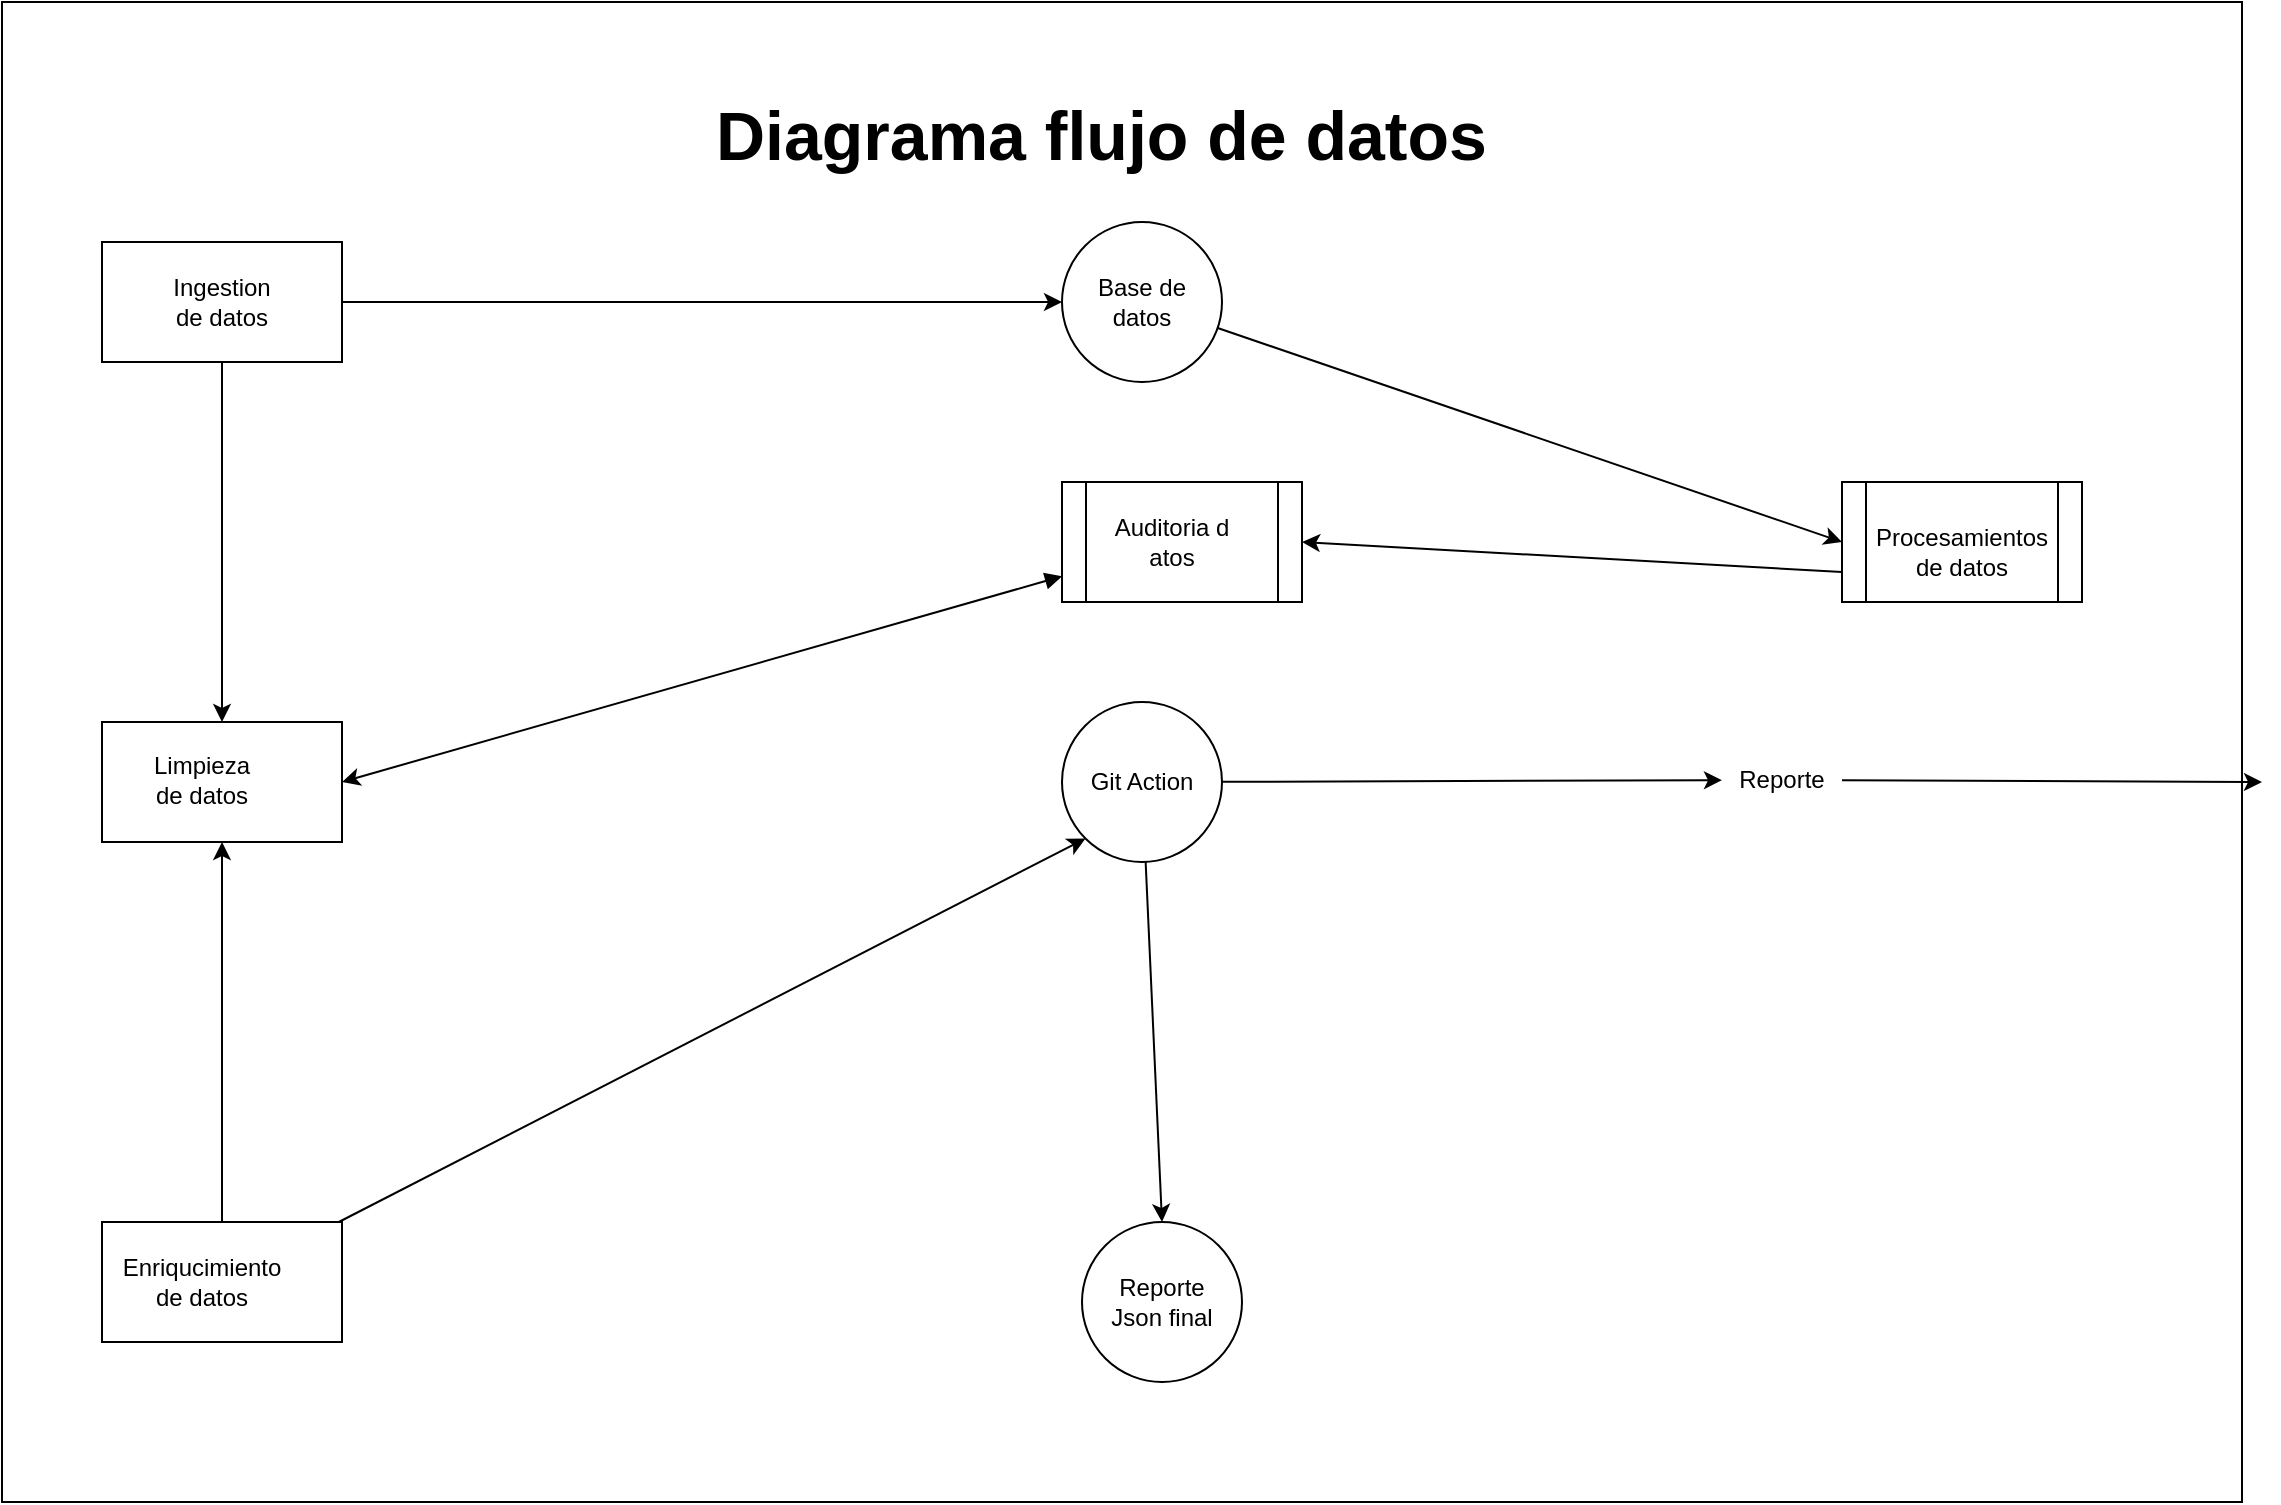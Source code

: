 <mxfile>
    <diagram id="WWCG04rwEoTC-hVKNPG3" name="Página-1">
        <mxGraphModel dx="1453" dy="708" grid="1" gridSize="10" guides="1" tooltips="1" connect="1" arrows="1" fold="1" page="1" pageScale="1" pageWidth="1169" pageHeight="827" math="0" shadow="0">
            <root>
                <mxCell id="0"/>
                <mxCell id="1" parent="0"/>
                <mxCell id="30" value="" style="rounded=0;whiteSpace=wrap;html=1;" vertex="1" parent="1">
                    <mxGeometry x="30" y="40" width="1120" height="750" as="geometry"/>
                </mxCell>
                <mxCell id="10" style="edgeStyle=none;html=1;entryX=0;entryY=0.5;entryDx=0;entryDy=0;" edge="1" parent="1" source="2" target="3">
                    <mxGeometry relative="1" as="geometry"/>
                </mxCell>
                <mxCell id="2" value="" style="rounded=0;whiteSpace=wrap;html=1;" vertex="1" parent="1">
                    <mxGeometry x="80" y="160" width="120" height="60" as="geometry"/>
                </mxCell>
                <mxCell id="15" style="edgeStyle=none;html=1;entryX=0;entryY=0.5;entryDx=0;entryDy=0;" edge="1" parent="1" source="3" target="14">
                    <mxGeometry relative="1" as="geometry"/>
                </mxCell>
                <mxCell id="3" value="" style="ellipse;whiteSpace=wrap;html=1;aspect=fixed;" vertex="1" parent="1">
                    <mxGeometry x="560" y="150" width="80" height="80" as="geometry"/>
                </mxCell>
                <mxCell id="25" style="edgeStyle=none;html=1;entryX=0;entryY=1;entryDx=0;entryDy=0;" edge="1" parent="1" source="4" target="6">
                    <mxGeometry relative="1" as="geometry"/>
                </mxCell>
                <mxCell id="4" value="" style="rounded=0;whiteSpace=wrap;html=1;" vertex="1" parent="1">
                    <mxGeometry x="80" y="650" width="120" height="60" as="geometry"/>
                </mxCell>
                <mxCell id="5" value="" style="ellipse;whiteSpace=wrap;html=1;aspect=fixed;" vertex="1" parent="1">
                    <mxGeometry x="570" y="650" width="80" height="80" as="geometry"/>
                </mxCell>
                <mxCell id="17" style="edgeStyle=none;html=1;" edge="1" parent="1" source="18">
                    <mxGeometry relative="1" as="geometry">
                        <mxPoint x="1160" y="430" as="targetPoint"/>
                    </mxGeometry>
                </mxCell>
                <mxCell id="29" style="edgeStyle=none;html=1;entryX=0.5;entryY=0;entryDx=0;entryDy=0;" edge="1" parent="1" source="6" target="5">
                    <mxGeometry relative="1" as="geometry"/>
                </mxCell>
                <mxCell id="6" value="" style="ellipse;whiteSpace=wrap;html=1;aspect=fixed;" vertex="1" parent="1">
                    <mxGeometry x="560" y="390" width="80" height="80" as="geometry"/>
                </mxCell>
                <mxCell id="26" style="edgeStyle=none;html=1;entryX=0.5;entryY=0;entryDx=0;entryDy=0;exitX=0.5;exitY=1;exitDx=0;exitDy=0;" edge="1" parent="1" source="2" target="12">
                    <mxGeometry relative="1" as="geometry">
                        <mxPoint x="140" y="230" as="sourcePoint"/>
                    </mxGeometry>
                </mxCell>
                <mxCell id="9" value="Ingestion de datos" style="text;html=1;align=center;verticalAlign=middle;whiteSpace=wrap;rounded=0;" vertex="1" parent="1">
                    <mxGeometry x="110" y="175" width="60" height="30" as="geometry"/>
                </mxCell>
                <mxCell id="27" style="edgeStyle=none;html=1;entryX=0.5;entryY=1;entryDx=0;entryDy=0;exitX=0.5;exitY=0;exitDx=0;exitDy=0;" edge="1" parent="1" source="4" target="12">
                    <mxGeometry relative="1" as="geometry"/>
                </mxCell>
                <mxCell id="11" value="Enriqucimiento de datos" style="text;html=1;align=center;verticalAlign=middle;whiteSpace=wrap;rounded=0;" vertex="1" parent="1">
                    <mxGeometry x="100" y="665" width="60" height="30" as="geometry"/>
                </mxCell>
                <mxCell id="12" value="" style="rounded=0;whiteSpace=wrap;html=1;" vertex="1" parent="1">
                    <mxGeometry x="80" y="400" width="120" height="60" as="geometry"/>
                </mxCell>
                <mxCell id="13" value="Limpieza de datos" style="text;html=1;align=center;verticalAlign=middle;whiteSpace=wrap;rounded=0;" vertex="1" parent="1">
                    <mxGeometry x="100" y="413.5" width="60" height="30" as="geometry"/>
                </mxCell>
                <mxCell id="14" value="" style="shape=process;whiteSpace=wrap;html=1;backgroundOutline=1;" vertex="1" parent="1">
                    <mxGeometry x="950" y="280" width="120" height="60" as="geometry"/>
                </mxCell>
                <mxCell id="24" style="edgeStyle=none;html=1;entryX=1;entryY=0.5;entryDx=0;entryDy=0;startArrow=block;startFill=1;" edge="1" parent="1" source="16" target="12">
                    <mxGeometry relative="1" as="geometry"/>
                </mxCell>
                <mxCell id="16" value="" style="shape=process;whiteSpace=wrap;html=1;backgroundOutline=1;" vertex="1" parent="1">
                    <mxGeometry x="560" y="280" width="120" height="60" as="geometry"/>
                </mxCell>
                <mxCell id="19" value="" style="edgeStyle=none;html=1;" edge="1" parent="1" source="6" target="18">
                    <mxGeometry relative="1" as="geometry">
                        <mxPoint x="1160" y="430" as="targetPoint"/>
                        <mxPoint x="640" y="430" as="sourcePoint"/>
                    </mxGeometry>
                </mxCell>
                <mxCell id="18" value="Reporte" style="text;html=1;align=center;verticalAlign=middle;whiteSpace=wrap;rounded=0;" vertex="1" parent="1">
                    <mxGeometry x="890" y="414" width="60" height="30" as="geometry"/>
                </mxCell>
                <mxCell id="20" value="Base de datos" style="text;html=1;align=center;verticalAlign=middle;whiteSpace=wrap;rounded=0;" vertex="1" parent="1">
                    <mxGeometry x="570" y="175" width="60" height="30" as="geometry"/>
                </mxCell>
                <mxCell id="21" value="Auditoria d atos" style="text;html=1;align=center;verticalAlign=middle;whiteSpace=wrap;rounded=0;" vertex="1" parent="1">
                    <mxGeometry x="585" y="295" width="60" height="30" as="geometry"/>
                </mxCell>
                <mxCell id="23" style="edgeStyle=none;html=1;entryX=1;entryY=0.5;entryDx=0;entryDy=0;exitX=0;exitY=0.75;exitDx=0;exitDy=0;" edge="1" parent="1" source="14" target="16">
                    <mxGeometry relative="1" as="geometry"/>
                </mxCell>
                <mxCell id="22" value="Procesamientos de datos" style="text;html=1;align=center;verticalAlign=middle;whiteSpace=wrap;rounded=0;" vertex="1" parent="1">
                    <mxGeometry x="980" y="300" width="60" height="30" as="geometry"/>
                </mxCell>
                <mxCell id="28" value="Git Action" style="text;html=1;align=center;verticalAlign=middle;whiteSpace=wrap;rounded=0;" vertex="1" parent="1">
                    <mxGeometry x="570" y="415" width="60" height="30" as="geometry"/>
                </mxCell>
                <mxCell id="31" value="Reporte Json final" style="text;html=1;align=center;verticalAlign=middle;whiteSpace=wrap;rounded=0;" vertex="1" parent="1">
                    <mxGeometry x="580" y="675" width="60" height="30" as="geometry"/>
                </mxCell>
                <mxCell id="33" value="&lt;h1 style=&quot;margin-top: 0px;&quot;&gt;Diagrama flujo de datos&lt;/h1&gt;" style="text;html=1;whiteSpace=wrap;overflow=hidden;rounded=0;fontStyle=1;fontSize=17;" vertex="1" parent="1">
                    <mxGeometry x="385" y="80" width="400" height="50" as="geometry"/>
                </mxCell>
            </root>
        </mxGraphModel>
    </diagram>
</mxfile>
